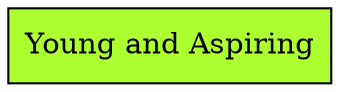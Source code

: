 digraph {
splines="line";
rankdir = LR;
node [shape=rectangle, height=0.5, width=1.5];
graph[nodesep = 0.35, dpi=300];

node0 [label="Young and Aspiring", fillcolor=greenyellow, style=filled];
}